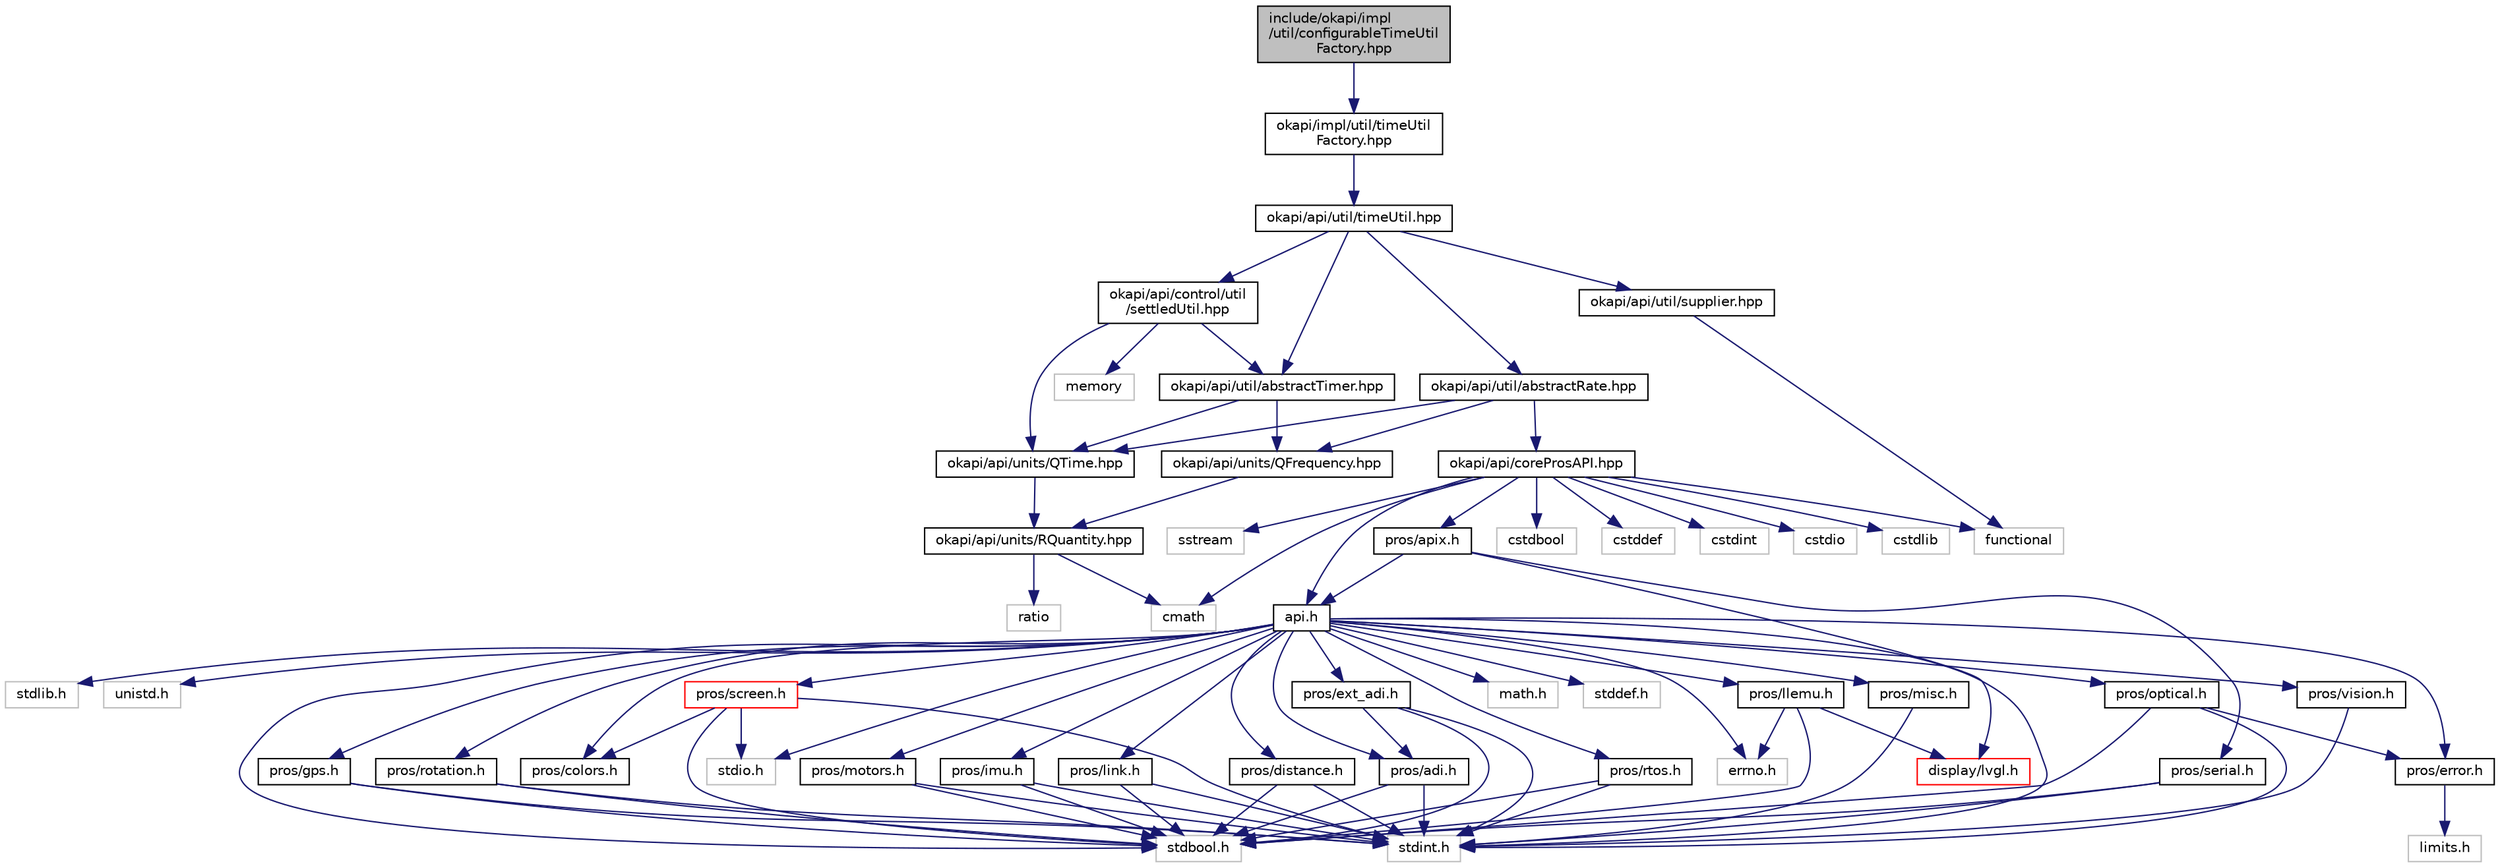 digraph "include/okapi/impl/util/configurableTimeUtilFactory.hpp"
{
 // LATEX_PDF_SIZE
  edge [fontname="Helvetica",fontsize="10",labelfontname="Helvetica",labelfontsize="10"];
  node [fontname="Helvetica",fontsize="10",shape=record];
  Node1 [label="include/okapi/impl\l/util/configurableTimeUtil\lFactory.hpp",height=0.2,width=0.4,color="black", fillcolor="grey75", style="filled", fontcolor="black",tooltip=" "];
  Node1 -> Node2 [color="midnightblue",fontsize="10",style="solid"];
  Node2 [label="okapi/impl/util/timeUtil\lFactory.hpp",height=0.2,width=0.4,color="black", fillcolor="white", style="filled",URL="$timeUtilFactory_8hpp.html",tooltip=" "];
  Node2 -> Node3 [color="midnightblue",fontsize="10",style="solid"];
  Node3 [label="okapi/api/util/timeUtil.hpp",height=0.2,width=0.4,color="black", fillcolor="white", style="filled",URL="$timeUtil_8hpp.html",tooltip=" "];
  Node3 -> Node4 [color="midnightblue",fontsize="10",style="solid"];
  Node4 [label="okapi/api/control/util\l/settledUtil.hpp",height=0.2,width=0.4,color="black", fillcolor="white", style="filled",URL="$settledUtil_8hpp.html",tooltip=" "];
  Node4 -> Node5 [color="midnightblue",fontsize="10",style="solid"];
  Node5 [label="memory",height=0.2,width=0.4,color="grey75", fillcolor="white", style="filled",tooltip=" "];
  Node4 -> Node6 [color="midnightblue",fontsize="10",style="solid"];
  Node6 [label="okapi/api/units/QTime.hpp",height=0.2,width=0.4,color="black", fillcolor="white", style="filled",URL="$QTime_8hpp.html",tooltip=" "];
  Node6 -> Node7 [color="midnightblue",fontsize="10",style="solid"];
  Node7 [label="okapi/api/units/RQuantity.hpp",height=0.2,width=0.4,color="black", fillcolor="white", style="filled",URL="$RQuantity_8hpp.html",tooltip=" "];
  Node7 -> Node8 [color="midnightblue",fontsize="10",style="solid"];
  Node8 [label="cmath",height=0.2,width=0.4,color="grey75", fillcolor="white", style="filled",tooltip=" "];
  Node7 -> Node9 [color="midnightblue",fontsize="10",style="solid"];
  Node9 [label="ratio",height=0.2,width=0.4,color="grey75", fillcolor="white", style="filled",tooltip=" "];
  Node4 -> Node10 [color="midnightblue",fontsize="10",style="solid"];
  Node10 [label="okapi/api/util/abstractTimer.hpp",height=0.2,width=0.4,color="black", fillcolor="white", style="filled",URL="$abstractTimer_8hpp.html",tooltip=" "];
  Node10 -> Node11 [color="midnightblue",fontsize="10",style="solid"];
  Node11 [label="okapi/api/units/QFrequency.hpp",height=0.2,width=0.4,color="black", fillcolor="white", style="filled",URL="$QFrequency_8hpp.html",tooltip=" "];
  Node11 -> Node7 [color="midnightblue",fontsize="10",style="solid"];
  Node10 -> Node6 [color="midnightblue",fontsize="10",style="solid"];
  Node3 -> Node12 [color="midnightblue",fontsize="10",style="solid"];
  Node12 [label="okapi/api/util/abstractRate.hpp",height=0.2,width=0.4,color="black", fillcolor="white", style="filled",URL="$abstractRate_8hpp.html",tooltip=" "];
  Node12 -> Node13 [color="midnightblue",fontsize="10",style="solid"];
  Node13 [label="okapi/api/coreProsAPI.hpp",height=0.2,width=0.4,color="black", fillcolor="white", style="filled",URL="$coreProsAPI_8hpp.html",tooltip=" "];
  Node13 -> Node8 [color="midnightblue",fontsize="10",style="solid"];
  Node13 -> Node14 [color="midnightblue",fontsize="10",style="solid"];
  Node14 [label="cstdbool",height=0.2,width=0.4,color="grey75", fillcolor="white", style="filled",tooltip=" "];
  Node13 -> Node15 [color="midnightblue",fontsize="10",style="solid"];
  Node15 [label="cstddef",height=0.2,width=0.4,color="grey75", fillcolor="white", style="filled",tooltip=" "];
  Node13 -> Node16 [color="midnightblue",fontsize="10",style="solid"];
  Node16 [label="cstdint",height=0.2,width=0.4,color="grey75", fillcolor="white", style="filled",tooltip=" "];
  Node13 -> Node17 [color="midnightblue",fontsize="10",style="solid"];
  Node17 [label="cstdio",height=0.2,width=0.4,color="grey75", fillcolor="white", style="filled",tooltip=" "];
  Node13 -> Node18 [color="midnightblue",fontsize="10",style="solid"];
  Node18 [label="cstdlib",height=0.2,width=0.4,color="grey75", fillcolor="white", style="filled",tooltip=" "];
  Node13 -> Node19 [color="midnightblue",fontsize="10",style="solid"];
  Node19 [label="functional",height=0.2,width=0.4,color="grey75", fillcolor="white", style="filled",tooltip=" "];
  Node13 -> Node20 [color="midnightblue",fontsize="10",style="solid"];
  Node20 [label="sstream",height=0.2,width=0.4,color="grey75", fillcolor="white", style="filled",tooltip=" "];
  Node13 -> Node21 [color="midnightblue",fontsize="10",style="solid"];
  Node21 [label="api.h",height=0.2,width=0.4,color="black", fillcolor="white", style="filled",URL="$api_8h.html",tooltip=" "];
  Node21 -> Node22 [color="midnightblue",fontsize="10",style="solid"];
  Node22 [label="errno.h",height=0.2,width=0.4,color="grey75", fillcolor="white", style="filled",tooltip=" "];
  Node21 -> Node23 [color="midnightblue",fontsize="10",style="solid"];
  Node23 [label="math.h",height=0.2,width=0.4,color="grey75", fillcolor="white", style="filled",tooltip=" "];
  Node21 -> Node24 [color="midnightblue",fontsize="10",style="solid"];
  Node24 [label="stdbool.h",height=0.2,width=0.4,color="grey75", fillcolor="white", style="filled",tooltip=" "];
  Node21 -> Node25 [color="midnightblue",fontsize="10",style="solid"];
  Node25 [label="stddef.h",height=0.2,width=0.4,color="grey75", fillcolor="white", style="filled",tooltip=" "];
  Node21 -> Node26 [color="midnightblue",fontsize="10",style="solid"];
  Node26 [label="stdint.h",height=0.2,width=0.4,color="grey75", fillcolor="white", style="filled",tooltip=" "];
  Node21 -> Node27 [color="midnightblue",fontsize="10",style="solid"];
  Node27 [label="stdio.h",height=0.2,width=0.4,color="grey75", fillcolor="white", style="filled",tooltip=" "];
  Node21 -> Node28 [color="midnightblue",fontsize="10",style="solid"];
  Node28 [label="stdlib.h",height=0.2,width=0.4,color="grey75", fillcolor="white", style="filled",tooltip=" "];
  Node21 -> Node29 [color="midnightblue",fontsize="10",style="solid"];
  Node29 [label="unistd.h",height=0.2,width=0.4,color="grey75", fillcolor="white", style="filled",tooltip=" "];
  Node21 -> Node30 [color="midnightblue",fontsize="10",style="solid"];
  Node30 [label="pros/adi.h",height=0.2,width=0.4,color="black", fillcolor="white", style="filled",URL="$adi_8h.html",tooltip=" "];
  Node30 -> Node24 [color="midnightblue",fontsize="10",style="solid"];
  Node30 -> Node26 [color="midnightblue",fontsize="10",style="solid"];
  Node21 -> Node31 [color="midnightblue",fontsize="10",style="solid"];
  Node31 [label="pros/colors.h",height=0.2,width=0.4,color="black", fillcolor="white", style="filled",URL="$colors_8h.html",tooltip=" "];
  Node21 -> Node32 [color="midnightblue",fontsize="10",style="solid"];
  Node32 [label="pros/distance.h",height=0.2,width=0.4,color="black", fillcolor="white", style="filled",URL="$distance_8h.html",tooltip=" "];
  Node32 -> Node24 [color="midnightblue",fontsize="10",style="solid"];
  Node32 -> Node26 [color="midnightblue",fontsize="10",style="solid"];
  Node21 -> Node33 [color="midnightblue",fontsize="10",style="solid"];
  Node33 [label="pros/error.h",height=0.2,width=0.4,color="black", fillcolor="white", style="filled",URL="$error_8h.html",tooltip=" "];
  Node33 -> Node34 [color="midnightblue",fontsize="10",style="solid"];
  Node34 [label="limits.h",height=0.2,width=0.4,color="grey75", fillcolor="white", style="filled",tooltip=" "];
  Node21 -> Node35 [color="midnightblue",fontsize="10",style="solid"];
  Node35 [label="pros/ext_adi.h",height=0.2,width=0.4,color="black", fillcolor="white", style="filled",URL="$ext__adi_8h.html",tooltip=" "];
  Node35 -> Node24 [color="midnightblue",fontsize="10",style="solid"];
  Node35 -> Node26 [color="midnightblue",fontsize="10",style="solid"];
  Node35 -> Node30 [color="midnightblue",fontsize="10",style="solid"];
  Node21 -> Node36 [color="midnightblue",fontsize="10",style="solid"];
  Node36 [label="pros/gps.h",height=0.2,width=0.4,color="black", fillcolor="white", style="filled",URL="$gps_8h.html",tooltip=" "];
  Node36 -> Node24 [color="midnightblue",fontsize="10",style="solid"];
  Node36 -> Node26 [color="midnightblue",fontsize="10",style="solid"];
  Node21 -> Node37 [color="midnightblue",fontsize="10",style="solid"];
  Node37 [label="pros/imu.h",height=0.2,width=0.4,color="black", fillcolor="white", style="filled",URL="$imu_8h.html",tooltip=" "];
  Node37 -> Node24 [color="midnightblue",fontsize="10",style="solid"];
  Node37 -> Node26 [color="midnightblue",fontsize="10",style="solid"];
  Node21 -> Node38 [color="midnightblue",fontsize="10",style="solid"];
  Node38 [label="pros/link.h",height=0.2,width=0.4,color="black", fillcolor="white", style="filled",URL="$link_8h.html",tooltip=" "];
  Node38 -> Node24 [color="midnightblue",fontsize="10",style="solid"];
  Node38 -> Node26 [color="midnightblue",fontsize="10",style="solid"];
  Node21 -> Node39 [color="midnightblue",fontsize="10",style="solid"];
  Node39 [label="pros/llemu.h",height=0.2,width=0.4,color="black", fillcolor="white", style="filled",URL="$llemu_8h.html",tooltip=" "];
  Node39 -> Node22 [color="midnightblue",fontsize="10",style="solid"];
  Node39 -> Node24 [color="midnightblue",fontsize="10",style="solid"];
  Node39 -> Node40 [color="midnightblue",fontsize="10",style="solid"];
  Node40 [label="display/lvgl.h",height=0.2,width=0.4,color="red", fillcolor="white", style="filled",URL="$lvgl_8h.html",tooltip=" "];
  Node21 -> Node105 [color="midnightblue",fontsize="10",style="solid"];
  Node105 [label="pros/misc.h",height=0.2,width=0.4,color="black", fillcolor="white", style="filled",URL="$misc_8h.html",tooltip=" "];
  Node105 -> Node26 [color="midnightblue",fontsize="10",style="solid"];
  Node21 -> Node106 [color="midnightblue",fontsize="10",style="solid"];
  Node106 [label="pros/motors.h",height=0.2,width=0.4,color="black", fillcolor="white", style="filled",URL="$motors_8h.html",tooltip=" "];
  Node106 -> Node24 [color="midnightblue",fontsize="10",style="solid"];
  Node106 -> Node26 [color="midnightblue",fontsize="10",style="solid"];
  Node21 -> Node107 [color="midnightblue",fontsize="10",style="solid"];
  Node107 [label="pros/optical.h",height=0.2,width=0.4,color="black", fillcolor="white", style="filled",URL="$optical_8h.html",tooltip=" "];
  Node107 -> Node24 [color="midnightblue",fontsize="10",style="solid"];
  Node107 -> Node26 [color="midnightblue",fontsize="10",style="solid"];
  Node107 -> Node33 [color="midnightblue",fontsize="10",style="solid"];
  Node21 -> Node108 [color="midnightblue",fontsize="10",style="solid"];
  Node108 [label="pros/rotation.h",height=0.2,width=0.4,color="black", fillcolor="white", style="filled",URL="$rotation_8h.html",tooltip=" "];
  Node108 -> Node24 [color="midnightblue",fontsize="10",style="solid"];
  Node108 -> Node26 [color="midnightblue",fontsize="10",style="solid"];
  Node21 -> Node109 [color="midnightblue",fontsize="10",style="solid"];
  Node109 [label="pros/rtos.h",height=0.2,width=0.4,color="black", fillcolor="white", style="filled",URL="$rtos_8h.html",tooltip=" "];
  Node109 -> Node24 [color="midnightblue",fontsize="10",style="solid"];
  Node109 -> Node26 [color="midnightblue",fontsize="10",style="solid"];
  Node21 -> Node110 [color="midnightblue",fontsize="10",style="solid"];
  Node110 [label="pros/screen.h",height=0.2,width=0.4,color="red", fillcolor="white", style="filled",URL="$screen_8h.html",tooltip=" "];
  Node110 -> Node24 [color="midnightblue",fontsize="10",style="solid"];
  Node110 -> Node27 [color="midnightblue",fontsize="10",style="solid"];
  Node110 -> Node26 [color="midnightblue",fontsize="10",style="solid"];
  Node110 -> Node31 [color="midnightblue",fontsize="10",style="solid"];
  Node21 -> Node112 [color="midnightblue",fontsize="10",style="solid"];
  Node112 [label="pros/vision.h",height=0.2,width=0.4,color="black", fillcolor="white", style="filled",URL="$vision_8h.html",tooltip=" "];
  Node112 -> Node26 [color="midnightblue",fontsize="10",style="solid"];
  Node13 -> Node113 [color="midnightblue",fontsize="10",style="solid"];
  Node113 [label="pros/apix.h",height=0.2,width=0.4,color="black", fillcolor="white", style="filled",URL="$apix_8h.html",tooltip=" "];
  Node113 -> Node21 [color="midnightblue",fontsize="10",style="solid"];
  Node113 -> Node40 [color="midnightblue",fontsize="10",style="solid"];
  Node113 -> Node114 [color="midnightblue",fontsize="10",style="solid"];
  Node114 [label="pros/serial.h",height=0.2,width=0.4,color="black", fillcolor="white", style="filled",URL="$serial_8h.html",tooltip=" "];
  Node114 -> Node24 [color="midnightblue",fontsize="10",style="solid"];
  Node114 -> Node26 [color="midnightblue",fontsize="10",style="solid"];
  Node12 -> Node11 [color="midnightblue",fontsize="10",style="solid"];
  Node12 -> Node6 [color="midnightblue",fontsize="10",style="solid"];
  Node3 -> Node10 [color="midnightblue",fontsize="10",style="solid"];
  Node3 -> Node115 [color="midnightblue",fontsize="10",style="solid"];
  Node115 [label="okapi/api/util/supplier.hpp",height=0.2,width=0.4,color="black", fillcolor="white", style="filled",URL="$supplier_8hpp.html",tooltip=" "];
  Node115 -> Node19 [color="midnightblue",fontsize="10",style="solid"];
}

